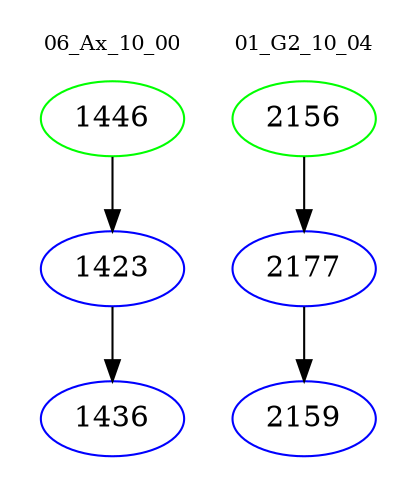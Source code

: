 digraph{
subgraph cluster_0 {
color = white
label = "06_Ax_10_00";
fontsize=10;
T0_1446 [label="1446", color="green"]
T0_1446 -> T0_1423 [color="black"]
T0_1423 [label="1423", color="blue"]
T0_1423 -> T0_1436 [color="black"]
T0_1436 [label="1436", color="blue"]
}
subgraph cluster_1 {
color = white
label = "01_G2_10_04";
fontsize=10;
T1_2156 [label="2156", color="green"]
T1_2156 -> T1_2177 [color="black"]
T1_2177 [label="2177", color="blue"]
T1_2177 -> T1_2159 [color="black"]
T1_2159 [label="2159", color="blue"]
}
}
